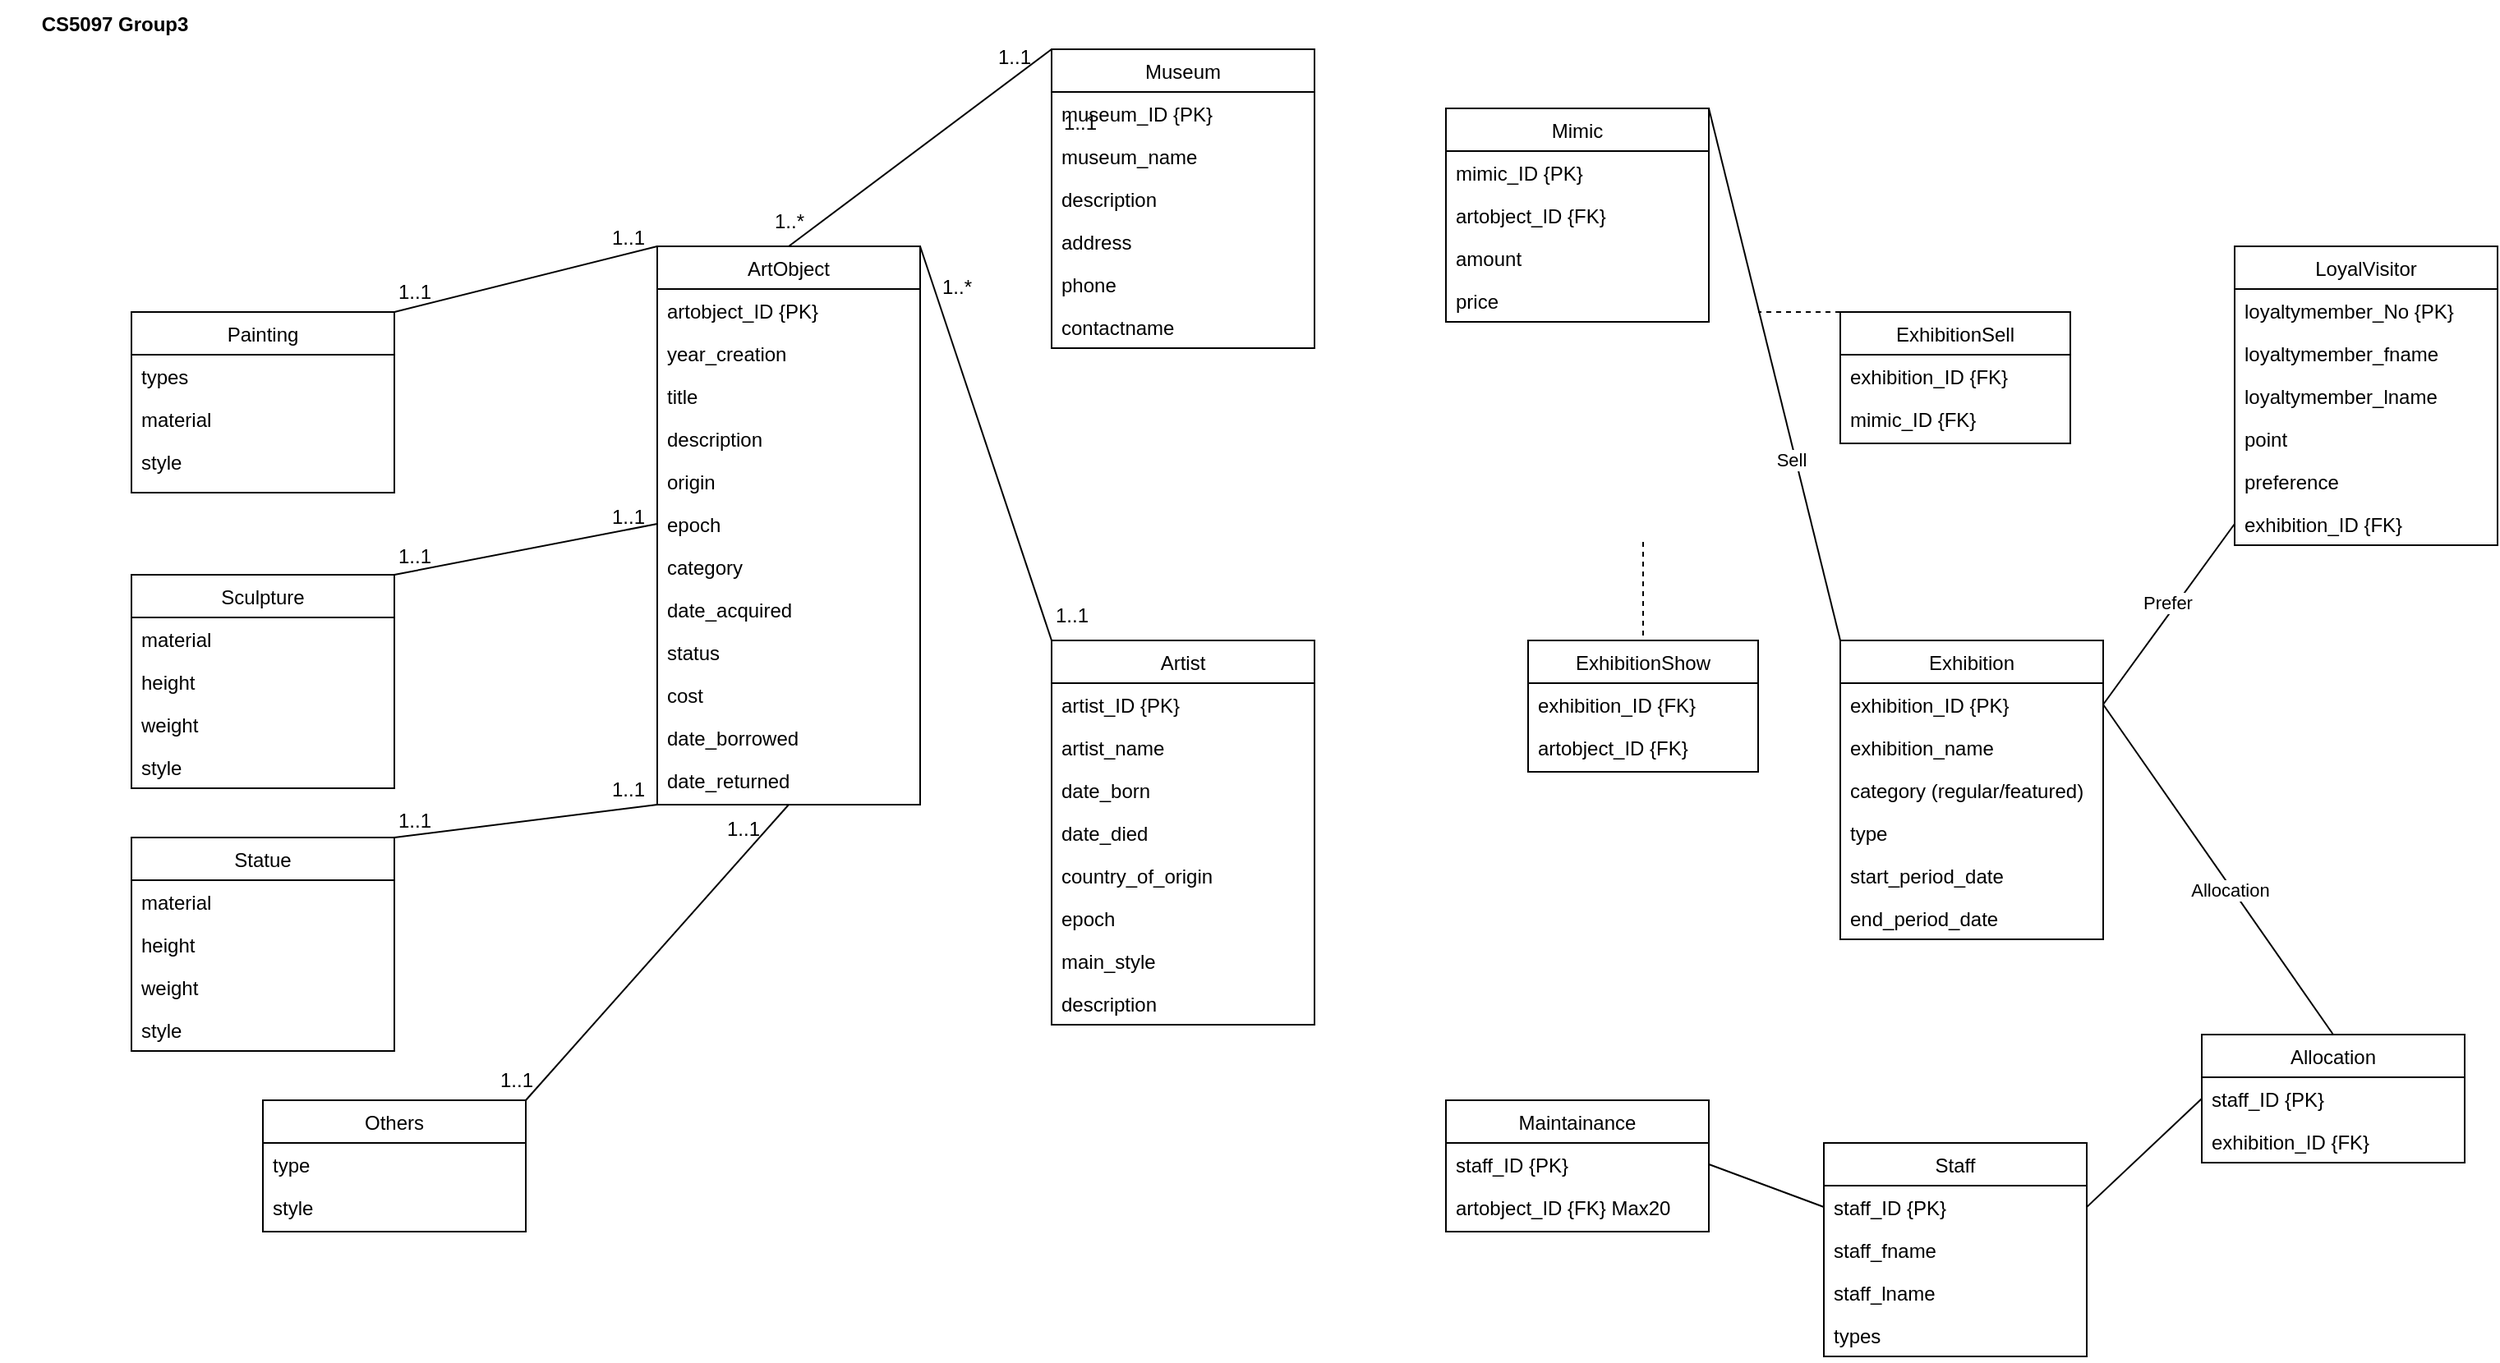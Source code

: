 <mxfile version="24.9.1">
  <diagram name="Page-1" id="JDJ7PWrVUhdgaHrhfXkj">
    <mxGraphModel dx="1750" dy="942" grid="1" gridSize="10" guides="1" tooltips="1" connect="1" arrows="1" fold="1" page="1" pageScale="1" pageWidth="850" pageHeight="1100" math="0" shadow="0">
      <root>
        <mxCell id="0" />
        <mxCell id="1" parent="0" />
        <mxCell id="hObOGByZJFIvPkUHowUo-1" value="Museum" style="swimlane;fontStyle=0;align=center;verticalAlign=top;childLayout=stackLayout;horizontal=1;startSize=26;horizontalStack=0;resizeParent=1;resizeLast=0;collapsible=1;marginBottom=0;rounded=0;shadow=0;strokeWidth=1;" parent="1" vertex="1">
          <mxGeometry x="640" y="40" width="160" height="182" as="geometry">
            <mxRectangle x="130" y="380" width="160" height="26" as="alternateBounds" />
          </mxGeometry>
        </mxCell>
        <mxCell id="hObOGByZJFIvPkUHowUo-2" value="museum_ID {PK}" style="text;align=left;verticalAlign=top;spacingLeft=4;spacingRight=4;overflow=hidden;rotatable=0;points=[[0,0.5],[1,0.5]];portConstraint=eastwest;" parent="hObOGByZJFIvPkUHowUo-1" vertex="1">
          <mxGeometry y="26" width="160" height="26" as="geometry" />
        </mxCell>
        <mxCell id="hObOGByZJFIvPkUHowUo-3" value="museum_name" style="text;align=left;verticalAlign=top;spacingLeft=4;spacingRight=4;overflow=hidden;rotatable=0;points=[[0,0.5],[1,0.5]];portConstraint=eastwest;" parent="hObOGByZJFIvPkUHowUo-1" vertex="1">
          <mxGeometry y="52" width="160" height="26" as="geometry" />
        </mxCell>
        <mxCell id="hObOGByZJFIvPkUHowUo-4" value="description" style="text;align=left;verticalAlign=top;spacingLeft=4;spacingRight=4;overflow=hidden;rotatable=0;points=[[0,0.5],[1,0.5]];portConstraint=eastwest;" parent="hObOGByZJFIvPkUHowUo-1" vertex="1">
          <mxGeometry y="78" width="160" height="26" as="geometry" />
        </mxCell>
        <mxCell id="hObOGByZJFIvPkUHowUo-5" value="address" style="text;align=left;verticalAlign=top;spacingLeft=4;spacingRight=4;overflow=hidden;rotatable=0;points=[[0,0.5],[1,0.5]];portConstraint=eastwest;" parent="hObOGByZJFIvPkUHowUo-1" vertex="1">
          <mxGeometry y="104" width="160" height="26" as="geometry" />
        </mxCell>
        <mxCell id="hObOGByZJFIvPkUHowUo-6" value="phone" style="text;align=left;verticalAlign=top;spacingLeft=4;spacingRight=4;overflow=hidden;rotatable=0;points=[[0,0.5],[1,0.5]];portConstraint=eastwest;" parent="hObOGByZJFIvPkUHowUo-1" vertex="1">
          <mxGeometry y="130" width="160" height="26" as="geometry" />
        </mxCell>
        <mxCell id="hObOGByZJFIvPkUHowUo-7" value="contactname" style="text;align=left;verticalAlign=top;spacingLeft=4;spacingRight=4;overflow=hidden;rotatable=0;points=[[0,0.5],[1,0.5]];portConstraint=eastwest;" parent="hObOGByZJFIvPkUHowUo-1" vertex="1">
          <mxGeometry y="156" width="160" height="26" as="geometry" />
        </mxCell>
        <mxCell id="hObOGByZJFIvPkUHowUo-8" value="ArtObject" style="swimlane;fontStyle=0;align=center;verticalAlign=top;childLayout=stackLayout;horizontal=1;startSize=26;horizontalStack=0;resizeParent=1;resizeLast=0;collapsible=1;marginBottom=0;rounded=0;shadow=0;strokeWidth=1;" parent="1" vertex="1">
          <mxGeometry x="400" y="160" width="160" height="340" as="geometry">
            <mxRectangle x="130" y="380" width="160" height="26" as="alternateBounds" />
          </mxGeometry>
        </mxCell>
        <mxCell id="hObOGByZJFIvPkUHowUo-9" value="artobject_ID {PK}" style="text;align=left;verticalAlign=top;spacingLeft=4;spacingRight=4;overflow=hidden;rotatable=0;points=[[0,0.5],[1,0.5]];portConstraint=eastwest;" parent="hObOGByZJFIvPkUHowUo-8" vertex="1">
          <mxGeometry y="26" width="160" height="26" as="geometry" />
        </mxCell>
        <mxCell id="hObOGByZJFIvPkUHowUo-11" value="year_creation" style="text;align=left;verticalAlign=top;spacingLeft=4;spacingRight=4;overflow=hidden;rotatable=0;points=[[0,0.5],[1,0.5]];portConstraint=eastwest;" parent="hObOGByZJFIvPkUHowUo-8" vertex="1">
          <mxGeometry y="52" width="160" height="26" as="geometry" />
        </mxCell>
        <mxCell id="hObOGByZJFIvPkUHowUo-12" value="title" style="text;align=left;verticalAlign=top;spacingLeft=4;spacingRight=4;overflow=hidden;rotatable=0;points=[[0,0.5],[1,0.5]];portConstraint=eastwest;" parent="hObOGByZJFIvPkUHowUo-8" vertex="1">
          <mxGeometry y="78" width="160" height="26" as="geometry" />
        </mxCell>
        <mxCell id="hObOGByZJFIvPkUHowUo-13" value="description" style="text;align=left;verticalAlign=top;spacingLeft=4;spacingRight=4;overflow=hidden;rotatable=0;points=[[0,0.5],[1,0.5]];portConstraint=eastwest;" parent="hObOGByZJFIvPkUHowUo-8" vertex="1">
          <mxGeometry y="104" width="160" height="26" as="geometry" />
        </mxCell>
        <mxCell id="hObOGByZJFIvPkUHowUo-14" value="origin" style="text;align=left;verticalAlign=top;spacingLeft=4;spacingRight=4;overflow=hidden;rotatable=0;points=[[0,0.5],[1,0.5]];portConstraint=eastwest;" parent="hObOGByZJFIvPkUHowUo-8" vertex="1">
          <mxGeometry y="130" width="160" height="26" as="geometry" />
        </mxCell>
        <mxCell id="hObOGByZJFIvPkUHowUo-15" value="epoch" style="text;align=left;verticalAlign=top;spacingLeft=4;spacingRight=4;overflow=hidden;rotatable=0;points=[[0,0.5],[1,0.5]];portConstraint=eastwest;" parent="hObOGByZJFIvPkUHowUo-8" vertex="1">
          <mxGeometry y="156" width="160" height="26" as="geometry" />
        </mxCell>
        <mxCell id="hObOGByZJFIvPkUHowUo-16" value="category" style="text;align=left;verticalAlign=top;spacingLeft=4;spacingRight=4;overflow=hidden;rotatable=0;points=[[0,0.5],[1,0.5]];portConstraint=eastwest;" parent="hObOGByZJFIvPkUHowUo-8" vertex="1">
          <mxGeometry y="182" width="160" height="26" as="geometry" />
        </mxCell>
        <mxCell id="hObOGByZJFIvPkUHowUo-17" value="date_acquired" style="text;align=left;verticalAlign=top;spacingLeft=4;spacingRight=4;overflow=hidden;rotatable=0;points=[[0,0.5],[1,0.5]];portConstraint=eastwest;" parent="hObOGByZJFIvPkUHowUo-8" vertex="1">
          <mxGeometry y="208" width="160" height="26" as="geometry" />
        </mxCell>
        <mxCell id="hObOGByZJFIvPkUHowUo-18" value="status" style="text;align=left;verticalAlign=top;spacingLeft=4;spacingRight=4;overflow=hidden;rotatable=0;points=[[0,0.5],[1,0.5]];portConstraint=eastwest;" parent="hObOGByZJFIvPkUHowUo-8" vertex="1">
          <mxGeometry y="234" width="160" height="26" as="geometry" />
        </mxCell>
        <mxCell id="hObOGByZJFIvPkUHowUo-19" value="cost" style="text;align=left;verticalAlign=top;spacingLeft=4;spacingRight=4;overflow=hidden;rotatable=0;points=[[0,0.5],[1,0.5]];portConstraint=eastwest;" parent="hObOGByZJFIvPkUHowUo-8" vertex="1">
          <mxGeometry y="260" width="160" height="26" as="geometry" />
        </mxCell>
        <mxCell id="hObOGByZJFIvPkUHowUo-21" value="date_borrowed" style="text;align=left;verticalAlign=top;spacingLeft=4;spacingRight=4;overflow=hidden;rotatable=0;points=[[0,0.5],[1,0.5]];portConstraint=eastwest;" parent="hObOGByZJFIvPkUHowUo-8" vertex="1">
          <mxGeometry y="286" width="160" height="26" as="geometry" />
        </mxCell>
        <mxCell id="hObOGByZJFIvPkUHowUo-22" value="date_returned" style="text;align=left;verticalAlign=top;spacingLeft=4;spacingRight=4;overflow=hidden;rotatable=0;points=[[0,0.5],[1,0.5]];portConstraint=eastwest;" parent="hObOGByZJFIvPkUHowUo-8" vertex="1">
          <mxGeometry y="312" width="160" height="26" as="geometry" />
        </mxCell>
        <mxCell id="hObOGByZJFIvPkUHowUo-23" value="Artist" style="swimlane;fontStyle=0;align=center;verticalAlign=top;childLayout=stackLayout;horizontal=1;startSize=26;horizontalStack=0;resizeParent=1;resizeLast=0;collapsible=1;marginBottom=0;rounded=0;shadow=0;strokeWidth=1;" parent="1" vertex="1">
          <mxGeometry x="640" y="400" width="160" height="234" as="geometry">
            <mxRectangle x="130" y="380" width="160" height="26" as="alternateBounds" />
          </mxGeometry>
        </mxCell>
        <mxCell id="hObOGByZJFIvPkUHowUo-24" value="artist_ID {PK}" style="text;align=left;verticalAlign=top;spacingLeft=4;spacingRight=4;overflow=hidden;rotatable=0;points=[[0,0.5],[1,0.5]];portConstraint=eastwest;" parent="hObOGByZJFIvPkUHowUo-23" vertex="1">
          <mxGeometry y="26" width="160" height="26" as="geometry" />
        </mxCell>
        <mxCell id="hObOGByZJFIvPkUHowUo-25" value="artist_name" style="text;align=left;verticalAlign=top;spacingLeft=4;spacingRight=4;overflow=hidden;rotatable=0;points=[[0,0.5],[1,0.5]];portConstraint=eastwest;" parent="hObOGByZJFIvPkUHowUo-23" vertex="1">
          <mxGeometry y="52" width="160" height="26" as="geometry" />
        </mxCell>
        <mxCell id="hObOGByZJFIvPkUHowUo-26" value="date_born" style="text;align=left;verticalAlign=top;spacingLeft=4;spacingRight=4;overflow=hidden;rotatable=0;points=[[0,0.5],[1,0.5]];portConstraint=eastwest;" parent="hObOGByZJFIvPkUHowUo-23" vertex="1">
          <mxGeometry y="78" width="160" height="26" as="geometry" />
        </mxCell>
        <mxCell id="hObOGByZJFIvPkUHowUo-27" value="date_died" style="text;align=left;verticalAlign=top;spacingLeft=4;spacingRight=4;overflow=hidden;rotatable=0;points=[[0,0.5],[1,0.5]];portConstraint=eastwest;" parent="hObOGByZJFIvPkUHowUo-23" vertex="1">
          <mxGeometry y="104" width="160" height="26" as="geometry" />
        </mxCell>
        <mxCell id="hObOGByZJFIvPkUHowUo-28" value="country_of_origin" style="text;align=left;verticalAlign=top;spacingLeft=4;spacingRight=4;overflow=hidden;rotatable=0;points=[[0,0.5],[1,0.5]];portConstraint=eastwest;" parent="hObOGByZJFIvPkUHowUo-23" vertex="1">
          <mxGeometry y="130" width="160" height="26" as="geometry" />
        </mxCell>
        <mxCell id="hObOGByZJFIvPkUHowUo-29" value="epoch" style="text;align=left;verticalAlign=top;spacingLeft=4;spacingRight=4;overflow=hidden;rotatable=0;points=[[0,0.5],[1,0.5]];portConstraint=eastwest;" parent="hObOGByZJFIvPkUHowUo-23" vertex="1">
          <mxGeometry y="156" width="160" height="26" as="geometry" />
        </mxCell>
        <mxCell id="hObOGByZJFIvPkUHowUo-30" value="main_style" style="text;align=left;verticalAlign=top;spacingLeft=4;spacingRight=4;overflow=hidden;rotatable=0;points=[[0,0.5],[1,0.5]];portConstraint=eastwest;" parent="hObOGByZJFIvPkUHowUo-23" vertex="1">
          <mxGeometry y="182" width="160" height="26" as="geometry" />
        </mxCell>
        <mxCell id="hObOGByZJFIvPkUHowUo-31" value="description" style="text;align=left;verticalAlign=top;spacingLeft=4;spacingRight=4;overflow=hidden;rotatable=0;points=[[0,0.5],[1,0.5]];portConstraint=eastwest;" parent="hObOGByZJFIvPkUHowUo-23" vertex="1">
          <mxGeometry y="208" width="160" height="26" as="geometry" />
        </mxCell>
        <mxCell id="hObOGByZJFIvPkUHowUo-33" value="Painting" style="swimlane;fontStyle=0;align=center;verticalAlign=top;childLayout=stackLayout;horizontal=1;startSize=26;horizontalStack=0;resizeParent=1;resizeLast=0;collapsible=1;marginBottom=0;rounded=0;shadow=0;strokeWidth=1;" parent="1" vertex="1">
          <mxGeometry x="80" y="200" width="160" height="110" as="geometry">
            <mxRectangle x="130" y="380" width="160" height="26" as="alternateBounds" />
          </mxGeometry>
        </mxCell>
        <mxCell id="hObOGByZJFIvPkUHowUo-35" value="types" style="text;align=left;verticalAlign=top;spacingLeft=4;spacingRight=4;overflow=hidden;rotatable=0;points=[[0,0.5],[1,0.5]];portConstraint=eastwest;" parent="hObOGByZJFIvPkUHowUo-33" vertex="1">
          <mxGeometry y="26" width="160" height="26" as="geometry" />
        </mxCell>
        <mxCell id="hObOGByZJFIvPkUHowUo-36" value="material" style="text;align=left;verticalAlign=top;spacingLeft=4;spacingRight=4;overflow=hidden;rotatable=0;points=[[0,0.5],[1,0.5]];portConstraint=eastwest;" parent="hObOGByZJFIvPkUHowUo-33" vertex="1">
          <mxGeometry y="52" width="160" height="26" as="geometry" />
        </mxCell>
        <mxCell id="hObOGByZJFIvPkUHowUo-37" value="style" style="text;align=left;verticalAlign=top;spacingLeft=4;spacingRight=4;overflow=hidden;rotatable=0;points=[[0,0.5],[1,0.5]];portConstraint=eastwest;" parent="hObOGByZJFIvPkUHowUo-33" vertex="1">
          <mxGeometry y="78" width="160" height="26" as="geometry" />
        </mxCell>
        <mxCell id="hObOGByZJFIvPkUHowUo-38" value="Sculpture" style="swimlane;fontStyle=0;align=center;verticalAlign=top;childLayout=stackLayout;horizontal=1;startSize=26;horizontalStack=0;resizeParent=1;resizeLast=0;collapsible=1;marginBottom=0;rounded=0;shadow=0;strokeWidth=1;" parent="1" vertex="1">
          <mxGeometry x="80" y="360" width="160" height="130" as="geometry">
            <mxRectangle x="130" y="380" width="160" height="26" as="alternateBounds" />
          </mxGeometry>
        </mxCell>
        <mxCell id="hObOGByZJFIvPkUHowUo-40" value="material" style="text;align=left;verticalAlign=top;spacingLeft=4;spacingRight=4;overflow=hidden;rotatable=0;points=[[0,0.5],[1,0.5]];portConstraint=eastwest;" parent="hObOGByZJFIvPkUHowUo-38" vertex="1">
          <mxGeometry y="26" width="160" height="26" as="geometry" />
        </mxCell>
        <mxCell id="hObOGByZJFIvPkUHowUo-41" value="height" style="text;align=left;verticalAlign=top;spacingLeft=4;spacingRight=4;overflow=hidden;rotatable=0;points=[[0,0.5],[1,0.5]];portConstraint=eastwest;" parent="hObOGByZJFIvPkUHowUo-38" vertex="1">
          <mxGeometry y="52" width="160" height="26" as="geometry" />
        </mxCell>
        <mxCell id="hObOGByZJFIvPkUHowUo-42" value="weight" style="text;align=left;verticalAlign=top;spacingLeft=4;spacingRight=4;overflow=hidden;rotatable=0;points=[[0,0.5],[1,0.5]];portConstraint=eastwest;" parent="hObOGByZJFIvPkUHowUo-38" vertex="1">
          <mxGeometry y="78" width="160" height="26" as="geometry" />
        </mxCell>
        <mxCell id="hObOGByZJFIvPkUHowUo-43" value="style" style="text;align=left;verticalAlign=top;spacingLeft=4;spacingRight=4;overflow=hidden;rotatable=0;points=[[0,0.5],[1,0.5]];portConstraint=eastwest;" parent="hObOGByZJFIvPkUHowUo-38" vertex="1">
          <mxGeometry y="104" width="160" height="26" as="geometry" />
        </mxCell>
        <mxCell id="hObOGByZJFIvPkUHowUo-44" value="Others" style="swimlane;fontStyle=0;align=center;verticalAlign=top;childLayout=stackLayout;horizontal=1;startSize=26;horizontalStack=0;resizeParent=1;resizeLast=0;collapsible=1;marginBottom=0;rounded=0;shadow=0;strokeWidth=1;" parent="1" vertex="1">
          <mxGeometry x="160" y="680" width="160" height="80" as="geometry">
            <mxRectangle x="130" y="380" width="160" height="26" as="alternateBounds" />
          </mxGeometry>
        </mxCell>
        <mxCell id="hObOGByZJFIvPkUHowUo-46" value="type" style="text;align=left;verticalAlign=top;spacingLeft=4;spacingRight=4;overflow=hidden;rotatable=0;points=[[0,0.5],[1,0.5]];portConstraint=eastwest;" parent="hObOGByZJFIvPkUHowUo-44" vertex="1">
          <mxGeometry y="26" width="160" height="26" as="geometry" />
        </mxCell>
        <mxCell id="hObOGByZJFIvPkUHowUo-47" value="style" style="text;align=left;verticalAlign=top;spacingLeft=4;spacingRight=4;overflow=hidden;rotatable=0;points=[[0,0.5],[1,0.5]];portConstraint=eastwest;" parent="hObOGByZJFIvPkUHowUo-44" vertex="1">
          <mxGeometry y="52" width="160" height="26" as="geometry" />
        </mxCell>
        <mxCell id="hObOGByZJFIvPkUHowUo-52" value="Statue" style="swimlane;fontStyle=0;align=center;verticalAlign=top;childLayout=stackLayout;horizontal=1;startSize=26;horizontalStack=0;resizeParent=1;resizeLast=0;collapsible=1;marginBottom=0;rounded=0;shadow=0;strokeWidth=1;" parent="1" vertex="1">
          <mxGeometry x="80" y="520" width="160" height="130" as="geometry">
            <mxRectangle x="130" y="380" width="160" height="26" as="alternateBounds" />
          </mxGeometry>
        </mxCell>
        <mxCell id="hObOGByZJFIvPkUHowUo-54" value="material" style="text;align=left;verticalAlign=top;spacingLeft=4;spacingRight=4;overflow=hidden;rotatable=0;points=[[0,0.5],[1,0.5]];portConstraint=eastwest;" parent="hObOGByZJFIvPkUHowUo-52" vertex="1">
          <mxGeometry y="26" width="160" height="26" as="geometry" />
        </mxCell>
        <mxCell id="hObOGByZJFIvPkUHowUo-55" value="height" style="text;align=left;verticalAlign=top;spacingLeft=4;spacingRight=4;overflow=hidden;rotatable=0;points=[[0,0.5],[1,0.5]];portConstraint=eastwest;" parent="hObOGByZJFIvPkUHowUo-52" vertex="1">
          <mxGeometry y="52" width="160" height="26" as="geometry" />
        </mxCell>
        <mxCell id="hObOGByZJFIvPkUHowUo-56" value="weight" style="text;align=left;verticalAlign=top;spacingLeft=4;spacingRight=4;overflow=hidden;rotatable=0;points=[[0,0.5],[1,0.5]];portConstraint=eastwest;" parent="hObOGByZJFIvPkUHowUo-52" vertex="1">
          <mxGeometry y="78" width="160" height="26" as="geometry" />
        </mxCell>
        <mxCell id="hObOGByZJFIvPkUHowUo-57" value="style" style="text;align=left;verticalAlign=top;spacingLeft=4;spacingRight=4;overflow=hidden;rotatable=0;points=[[0,0.5],[1,0.5]];portConstraint=eastwest;" parent="hObOGByZJFIvPkUHowUo-52" vertex="1">
          <mxGeometry y="104" width="160" height="26" as="geometry" />
        </mxCell>
        <mxCell id="hObOGByZJFIvPkUHowUo-60" value="Exhibition" style="swimlane;fontStyle=0;align=center;verticalAlign=top;childLayout=stackLayout;horizontal=1;startSize=26;horizontalStack=0;resizeParent=1;resizeLast=0;collapsible=1;marginBottom=0;rounded=0;shadow=0;strokeWidth=1;" parent="1" vertex="1">
          <mxGeometry x="1120" y="400" width="160" height="182" as="geometry">
            <mxRectangle x="130" y="380" width="160" height="26" as="alternateBounds" />
          </mxGeometry>
        </mxCell>
        <mxCell id="hObOGByZJFIvPkUHowUo-61" value="exhibition_ID {PK}" style="text;align=left;verticalAlign=top;spacingLeft=4;spacingRight=4;overflow=hidden;rotatable=0;points=[[0,0.5],[1,0.5]];portConstraint=eastwest;" parent="hObOGByZJFIvPkUHowUo-60" vertex="1">
          <mxGeometry y="26" width="160" height="26" as="geometry" />
        </mxCell>
        <mxCell id="hObOGByZJFIvPkUHowUo-62" value="exhibition_name" style="text;align=left;verticalAlign=top;spacingLeft=4;spacingRight=4;overflow=hidden;rotatable=0;points=[[0,0.5],[1,0.5]];portConstraint=eastwest;" parent="hObOGByZJFIvPkUHowUo-60" vertex="1">
          <mxGeometry y="52" width="160" height="26" as="geometry" />
        </mxCell>
        <mxCell id="hObOGByZJFIvPkUHowUo-63" value="category (regular/featured)" style="text;align=left;verticalAlign=top;spacingLeft=4;spacingRight=4;overflow=hidden;rotatable=0;points=[[0,0.5],[1,0.5]];portConstraint=eastwest;" parent="hObOGByZJFIvPkUHowUo-60" vertex="1">
          <mxGeometry y="78" width="160" height="26" as="geometry" />
        </mxCell>
        <mxCell id="hObOGByZJFIvPkUHowUo-64" value="type" style="text;align=left;verticalAlign=top;spacingLeft=4;spacingRight=4;overflow=hidden;rotatable=0;points=[[0,0.5],[1,0.5]];portConstraint=eastwest;" parent="hObOGByZJFIvPkUHowUo-60" vertex="1">
          <mxGeometry y="104" width="160" height="26" as="geometry" />
        </mxCell>
        <mxCell id="hObOGByZJFIvPkUHowUo-65" value="start_period_date" style="text;align=left;verticalAlign=top;spacingLeft=4;spacingRight=4;overflow=hidden;rotatable=0;points=[[0,0.5],[1,0.5]];portConstraint=eastwest;" parent="hObOGByZJFIvPkUHowUo-60" vertex="1">
          <mxGeometry y="130" width="160" height="26" as="geometry" />
        </mxCell>
        <mxCell id="hObOGByZJFIvPkUHowUo-66" value="end_period_date" style="text;align=left;verticalAlign=top;spacingLeft=4;spacingRight=4;overflow=hidden;rotatable=0;points=[[0,0.5],[1,0.5]];portConstraint=eastwest;" parent="hObOGByZJFIvPkUHowUo-60" vertex="1">
          <mxGeometry y="156" width="160" height="26" as="geometry" />
        </mxCell>
        <mxCell id="hObOGByZJFIvPkUHowUo-67" value="Mimic" style="swimlane;fontStyle=0;align=center;verticalAlign=top;childLayout=stackLayout;horizontal=1;startSize=26;horizontalStack=0;resizeParent=1;resizeLast=0;collapsible=1;marginBottom=0;rounded=0;shadow=0;strokeWidth=1;" parent="1" vertex="1">
          <mxGeometry x="880" y="76" width="160" height="130" as="geometry">
            <mxRectangle x="130" y="380" width="160" height="26" as="alternateBounds" />
          </mxGeometry>
        </mxCell>
        <mxCell id="hObOGByZJFIvPkUHowUo-68" value="mimic_ID {PK}" style="text;align=left;verticalAlign=top;spacingLeft=4;spacingRight=4;overflow=hidden;rotatable=0;points=[[0,0.5],[1,0.5]];portConstraint=eastwest;" parent="hObOGByZJFIvPkUHowUo-67" vertex="1">
          <mxGeometry y="26" width="160" height="26" as="geometry" />
        </mxCell>
        <mxCell id="hObOGByZJFIvPkUHowUo-69" value="artobject_ID {FK}" style="text;align=left;verticalAlign=top;spacingLeft=4;spacingRight=4;overflow=hidden;rotatable=0;points=[[0,0.5],[1,0.5]];portConstraint=eastwest;" parent="hObOGByZJFIvPkUHowUo-67" vertex="1">
          <mxGeometry y="52" width="160" height="26" as="geometry" />
        </mxCell>
        <mxCell id="hObOGByZJFIvPkUHowUo-70" value="amount" style="text;align=left;verticalAlign=top;spacingLeft=4;spacingRight=4;overflow=hidden;rotatable=0;points=[[0,0.5],[1,0.5]];portConstraint=eastwest;" parent="hObOGByZJFIvPkUHowUo-67" vertex="1">
          <mxGeometry y="78" width="160" height="26" as="geometry" />
        </mxCell>
        <mxCell id="hObOGByZJFIvPkUHowUo-71" value="price" style="text;align=left;verticalAlign=top;spacingLeft=4;spacingRight=4;overflow=hidden;rotatable=0;points=[[0,0.5],[1,0.5]];portConstraint=eastwest;" parent="hObOGByZJFIvPkUHowUo-67" vertex="1">
          <mxGeometry y="104" width="160" height="26" as="geometry" />
        </mxCell>
        <mxCell id="hObOGByZJFIvPkUHowUo-72" value="LoyalVisitor" style="swimlane;fontStyle=0;align=center;verticalAlign=top;childLayout=stackLayout;horizontal=1;startSize=26;horizontalStack=0;resizeParent=1;resizeLast=0;collapsible=1;marginBottom=0;rounded=0;shadow=0;strokeWidth=1;" parent="1" vertex="1">
          <mxGeometry x="1360" y="160" width="160" height="182" as="geometry">
            <mxRectangle x="130" y="380" width="160" height="26" as="alternateBounds" />
          </mxGeometry>
        </mxCell>
        <mxCell id="hObOGByZJFIvPkUHowUo-73" value="loyaltymember_No {PK}" style="text;align=left;verticalAlign=top;spacingLeft=4;spacingRight=4;overflow=hidden;rotatable=0;points=[[0,0.5],[1,0.5]];portConstraint=eastwest;" parent="hObOGByZJFIvPkUHowUo-72" vertex="1">
          <mxGeometry y="26" width="160" height="26" as="geometry" />
        </mxCell>
        <mxCell id="hObOGByZJFIvPkUHowUo-74" value="loyaltymember_fname" style="text;align=left;verticalAlign=top;spacingLeft=4;spacingRight=4;overflow=hidden;rotatable=0;points=[[0,0.5],[1,0.5]];portConstraint=eastwest;" parent="hObOGByZJFIvPkUHowUo-72" vertex="1">
          <mxGeometry y="52" width="160" height="26" as="geometry" />
        </mxCell>
        <mxCell id="hObOGByZJFIvPkUHowUo-75" value="loyaltymember_lname" style="text;align=left;verticalAlign=top;spacingLeft=4;spacingRight=4;overflow=hidden;rotatable=0;points=[[0,0.5],[1,0.5]];portConstraint=eastwest;" parent="hObOGByZJFIvPkUHowUo-72" vertex="1">
          <mxGeometry y="78" width="160" height="26" as="geometry" />
        </mxCell>
        <mxCell id="hObOGByZJFIvPkUHowUo-76" value="point" style="text;align=left;verticalAlign=top;spacingLeft=4;spacingRight=4;overflow=hidden;rotatable=0;points=[[0,0.5],[1,0.5]];portConstraint=eastwest;" parent="hObOGByZJFIvPkUHowUo-72" vertex="1">
          <mxGeometry y="104" width="160" height="26" as="geometry" />
        </mxCell>
        <mxCell id="hObOGByZJFIvPkUHowUo-77" value="preference" style="text;align=left;verticalAlign=top;spacingLeft=4;spacingRight=4;overflow=hidden;rotatable=0;points=[[0,0.5],[1,0.5]];portConstraint=eastwest;" parent="hObOGByZJFIvPkUHowUo-72" vertex="1">
          <mxGeometry y="130" width="160" height="26" as="geometry" />
        </mxCell>
        <mxCell id="hObOGByZJFIvPkUHowUo-78" value="exhibition_ID {FK}" style="text;align=left;verticalAlign=top;spacingLeft=4;spacingRight=4;overflow=hidden;rotatable=0;points=[[0,0.5],[1,0.5]];portConstraint=eastwest;" parent="hObOGByZJFIvPkUHowUo-72" vertex="1">
          <mxGeometry y="156" width="160" height="26" as="geometry" />
        </mxCell>
        <mxCell id="hObOGByZJFIvPkUHowUo-79" value="Staff" style="swimlane;fontStyle=0;align=center;verticalAlign=top;childLayout=stackLayout;horizontal=1;startSize=26;horizontalStack=0;resizeParent=1;resizeLast=0;collapsible=1;marginBottom=0;rounded=0;shadow=0;strokeWidth=1;" parent="1" vertex="1">
          <mxGeometry x="1110" y="706" width="160" height="130" as="geometry">
            <mxRectangle x="130" y="380" width="160" height="26" as="alternateBounds" />
          </mxGeometry>
        </mxCell>
        <mxCell id="hObOGByZJFIvPkUHowUo-80" value="staff_ID {PK}" style="text;align=left;verticalAlign=top;spacingLeft=4;spacingRight=4;overflow=hidden;rotatable=0;points=[[0,0.5],[1,0.5]];portConstraint=eastwest;" parent="hObOGByZJFIvPkUHowUo-79" vertex="1">
          <mxGeometry y="26" width="160" height="26" as="geometry" />
        </mxCell>
        <mxCell id="hObOGByZJFIvPkUHowUo-81" value="staff_fname" style="text;align=left;verticalAlign=top;spacingLeft=4;spacingRight=4;overflow=hidden;rotatable=0;points=[[0,0.5],[1,0.5]];portConstraint=eastwest;" parent="hObOGByZJFIvPkUHowUo-79" vertex="1">
          <mxGeometry y="52" width="160" height="26" as="geometry" />
        </mxCell>
        <mxCell id="hObOGByZJFIvPkUHowUo-82" value="staff_lname" style="text;align=left;verticalAlign=top;spacingLeft=4;spacingRight=4;overflow=hidden;rotatable=0;points=[[0,0.5],[1,0.5]];portConstraint=eastwest;" parent="hObOGByZJFIvPkUHowUo-79" vertex="1">
          <mxGeometry y="78" width="160" height="26" as="geometry" />
        </mxCell>
        <mxCell id="hObOGByZJFIvPkUHowUo-83" value="types" style="text;align=left;verticalAlign=top;spacingLeft=4;spacingRight=4;overflow=hidden;rotatable=0;points=[[0,0.5],[1,0.5]];portConstraint=eastwest;" parent="hObOGByZJFIvPkUHowUo-79" vertex="1">
          <mxGeometry y="104" width="160" height="26" as="geometry" />
        </mxCell>
        <mxCell id="hObOGByZJFIvPkUHowUo-84" value="Maintainance" style="swimlane;fontStyle=0;align=center;verticalAlign=top;childLayout=stackLayout;horizontal=1;startSize=26;horizontalStack=0;resizeParent=1;resizeLast=0;collapsible=1;marginBottom=0;rounded=0;shadow=0;strokeWidth=1;" parent="1" vertex="1">
          <mxGeometry x="880" y="680" width="160" height="80" as="geometry">
            <mxRectangle x="130" y="380" width="160" height="26" as="alternateBounds" />
          </mxGeometry>
        </mxCell>
        <mxCell id="hObOGByZJFIvPkUHowUo-85" value="staff_ID {PK}" style="text;align=left;verticalAlign=top;spacingLeft=4;spacingRight=4;overflow=hidden;rotatable=0;points=[[0,0.5],[1,0.5]];portConstraint=eastwest;" parent="hObOGByZJFIvPkUHowUo-84" vertex="1">
          <mxGeometry y="26" width="160" height="26" as="geometry" />
        </mxCell>
        <mxCell id="hObOGByZJFIvPkUHowUo-86" value="artobject_ID {FK} Max20" style="text;align=left;verticalAlign=top;spacingLeft=4;spacingRight=4;overflow=hidden;rotatable=0;points=[[0,0.5],[1,0.5]];portConstraint=eastwest;" parent="hObOGByZJFIvPkUHowUo-84" vertex="1">
          <mxGeometry y="52" width="160" height="26" as="geometry" />
        </mxCell>
        <mxCell id="hObOGByZJFIvPkUHowUo-87" value="Allocation" style="swimlane;fontStyle=0;align=center;verticalAlign=top;childLayout=stackLayout;horizontal=1;startSize=26;horizontalStack=0;resizeParent=1;resizeLast=0;collapsible=1;marginBottom=0;rounded=0;shadow=0;strokeWidth=1;" parent="1" vertex="1">
          <mxGeometry x="1340" y="640" width="160" height="78" as="geometry">
            <mxRectangle x="130" y="380" width="160" height="26" as="alternateBounds" />
          </mxGeometry>
        </mxCell>
        <mxCell id="hObOGByZJFIvPkUHowUo-88" value="staff_ID {PK}" style="text;align=left;verticalAlign=top;spacingLeft=4;spacingRight=4;overflow=hidden;rotatable=0;points=[[0,0.5],[1,0.5]];portConstraint=eastwest;" parent="hObOGByZJFIvPkUHowUo-87" vertex="1">
          <mxGeometry y="26" width="160" height="26" as="geometry" />
        </mxCell>
        <mxCell id="hObOGByZJFIvPkUHowUo-89" value="exhibition_ID {FK}" style="text;align=left;verticalAlign=top;spacingLeft=4;spacingRight=4;overflow=hidden;rotatable=0;points=[[0,0.5],[1,0.5]];portConstraint=eastwest;" parent="hObOGByZJFIvPkUHowUo-87" vertex="1">
          <mxGeometry y="52" width="160" height="26" as="geometry" />
        </mxCell>
        <mxCell id="hObOGByZJFIvPkUHowUo-93" value="" style="endArrow=none;html=1;rounded=0;entryX=1;entryY=0.5;entryDx=0;entryDy=0;exitX=0;exitY=0.5;exitDx=0;exitDy=0;" parent="1" source="hObOGByZJFIvPkUHowUo-80" target="hObOGByZJFIvPkUHowUo-85" edge="1">
          <mxGeometry width="50" height="50" relative="1" as="geometry">
            <mxPoint x="1081" y="877" as="sourcePoint" />
            <mxPoint x="750" y="209" as="targetPoint" />
          </mxGeometry>
        </mxCell>
        <mxCell id="hObOGByZJFIvPkUHowUo-94" value="" style="endArrow=none;html=1;rounded=0;entryX=0;entryY=0.5;entryDx=0;entryDy=0;exitX=1;exitY=0.5;exitDx=0;exitDy=0;" parent="1" source="hObOGByZJFIvPkUHowUo-80" target="hObOGByZJFIvPkUHowUo-88" edge="1">
          <mxGeometry width="50" height="50" relative="1" as="geometry">
            <mxPoint x="1300" y="360" as="sourcePoint" />
            <mxPoint x="1190" y="410" as="targetPoint" />
          </mxGeometry>
        </mxCell>
        <mxCell id="hObOGByZJFIvPkUHowUo-95" value="" style="endArrow=none;html=1;rounded=0;entryX=0.5;entryY=0;entryDx=0;entryDy=0;exitX=1;exitY=0.5;exitDx=0;exitDy=0;" parent="1" source="hObOGByZJFIvPkUHowUo-61" target="hObOGByZJFIvPkUHowUo-87" edge="1">
          <mxGeometry width="50" height="50" relative="1" as="geometry">
            <mxPoint x="1350" y="329" as="sourcePoint" />
            <mxPoint x="1270" y="566" as="targetPoint" />
          </mxGeometry>
        </mxCell>
        <mxCell id="hObOGByZJFIvPkUHowUo-96" value="Allocation" style="edgeLabel;html=1;align=center;verticalAlign=middle;resizable=0;points=[];" parent="hObOGByZJFIvPkUHowUo-95" vertex="1" connectable="0">
          <mxGeometry x="0.091" relative="1" as="geometry">
            <mxPoint y="3" as="offset" />
          </mxGeometry>
        </mxCell>
        <mxCell id="hObOGByZJFIvPkUHowUo-99" value="ExhibitionShow" style="swimlane;fontStyle=0;align=center;verticalAlign=top;childLayout=stackLayout;horizontal=1;startSize=26;horizontalStack=0;resizeParent=1;resizeLast=0;collapsible=1;marginBottom=0;rounded=0;shadow=0;strokeWidth=1;" parent="1" vertex="1">
          <mxGeometry x="930" y="400" width="140" height="80" as="geometry">
            <mxRectangle x="130" y="380" width="160" height="26" as="alternateBounds" />
          </mxGeometry>
        </mxCell>
        <mxCell id="hObOGByZJFIvPkUHowUo-100" value="exhibition_ID {FK}" style="text;align=left;verticalAlign=top;spacingLeft=4;spacingRight=4;overflow=hidden;rotatable=0;points=[[0,0.5],[1,0.5]];portConstraint=eastwest;" parent="hObOGByZJFIvPkUHowUo-99" vertex="1">
          <mxGeometry y="26" width="140" height="26" as="geometry" />
        </mxCell>
        <mxCell id="hObOGByZJFIvPkUHowUo-101" value="artobject_ID {FK}" style="text;align=left;verticalAlign=top;spacingLeft=4;spacingRight=4;overflow=hidden;rotatable=0;points=[[0,0.5],[1,0.5]];portConstraint=eastwest;" parent="hObOGByZJFIvPkUHowUo-99" vertex="1">
          <mxGeometry y="52" width="140" height="26" as="geometry" />
        </mxCell>
        <mxCell id="hObOGByZJFIvPkUHowUo-102" value="" style="endArrow=none;dashed=1;html=1;rounded=0;entryX=0.5;entryY=0;entryDx=0;entryDy=0;" parent="1" target="hObOGByZJFIvPkUHowUo-99" edge="1">
          <mxGeometry width="50" height="50" relative="1" as="geometry">
            <mxPoint x="1000" y="340" as="sourcePoint" />
            <mxPoint x="1130" y="660" as="targetPoint" />
          </mxGeometry>
        </mxCell>
        <mxCell id="hObOGByZJFIvPkUHowUo-103" value="ExhibitionSell" style="swimlane;fontStyle=0;align=center;verticalAlign=top;childLayout=stackLayout;horizontal=1;startSize=26;horizontalStack=0;resizeParent=1;resizeLast=0;collapsible=1;marginBottom=0;rounded=0;shadow=0;strokeWidth=1;" parent="1" vertex="1">
          <mxGeometry x="1120" y="200" width="140" height="80" as="geometry">
            <mxRectangle x="130" y="380" width="160" height="26" as="alternateBounds" />
          </mxGeometry>
        </mxCell>
        <mxCell id="hObOGByZJFIvPkUHowUo-104" value="exhibition_ID {FK}" style="text;align=left;verticalAlign=top;spacingLeft=4;spacingRight=4;overflow=hidden;rotatable=0;points=[[0,0.5],[1,0.5]];portConstraint=eastwest;" parent="hObOGByZJFIvPkUHowUo-103" vertex="1">
          <mxGeometry y="26" width="140" height="26" as="geometry" />
        </mxCell>
        <mxCell id="hObOGByZJFIvPkUHowUo-105" value="mimic_ID {FK}" style="text;align=left;verticalAlign=top;spacingLeft=4;spacingRight=4;overflow=hidden;rotatable=0;points=[[0,0.5],[1,0.5]];portConstraint=eastwest;" parent="hObOGByZJFIvPkUHowUo-103" vertex="1">
          <mxGeometry y="52" width="140" height="26" as="geometry" />
        </mxCell>
        <mxCell id="hObOGByZJFIvPkUHowUo-106" value="" style="endArrow=none;html=1;rounded=0;exitX=0;exitY=0;exitDx=0;exitDy=0;entryX=1;entryY=0;entryDx=0;entryDy=0;" parent="1" source="hObOGByZJFIvPkUHowUo-60" target="hObOGByZJFIvPkUHowUo-67" edge="1">
          <mxGeometry width="50" height="50" relative="1" as="geometry">
            <mxPoint x="1110" y="650" as="sourcePoint" />
            <mxPoint x="610" y="89" as="targetPoint" />
          </mxGeometry>
        </mxCell>
        <mxCell id="hObOGByZJFIvPkUHowUo-107" value="Sell" style="edgeLabel;html=1;align=center;verticalAlign=middle;resizable=0;points=[];" parent="hObOGByZJFIvPkUHowUo-106" vertex="1" connectable="0">
          <mxGeometry x="-0.402" y="-1" relative="1" as="geometry">
            <mxPoint x="-7" y="-13" as="offset" />
          </mxGeometry>
        </mxCell>
        <mxCell id="hObOGByZJFIvPkUHowUo-108" value="" style="endArrow=none;dashed=1;html=1;rounded=0;exitX=0;exitY=0;exitDx=0;exitDy=0;" parent="1" source="hObOGByZJFIvPkUHowUo-103" edge="1">
          <mxGeometry width="50" height="50" relative="1" as="geometry">
            <mxPoint x="990" y="790" as="sourcePoint" />
            <mxPoint x="1070" y="200" as="targetPoint" />
          </mxGeometry>
        </mxCell>
        <mxCell id="hObOGByZJFIvPkUHowUo-109" value="" style="endArrow=none;html=1;rounded=0;entryX=0;entryY=0.5;entryDx=0;entryDy=0;exitX=1;exitY=0.5;exitDx=0;exitDy=0;" parent="1" source="hObOGByZJFIvPkUHowUo-61" target="hObOGByZJFIvPkUHowUo-78" edge="1">
          <mxGeometry width="50" height="50" relative="1" as="geometry">
            <mxPoint x="1190" y="689" as="sourcePoint" />
            <mxPoint x="1220" y="595" as="targetPoint" />
          </mxGeometry>
        </mxCell>
        <mxCell id="hObOGByZJFIvPkUHowUo-110" value="Prefer" style="edgeLabel;html=1;align=center;verticalAlign=middle;resizable=0;points=[];" parent="hObOGByZJFIvPkUHowUo-109" vertex="1" connectable="0">
          <mxGeometry x="0.071" y="5" relative="1" as="geometry">
            <mxPoint as="offset" />
          </mxGeometry>
        </mxCell>
        <mxCell id="hObOGByZJFIvPkUHowUo-111" value="CS5097 Group3" style="text;html=1;align=center;verticalAlign=middle;whiteSpace=wrap;rounded=0;fontStyle=1" parent="1" vertex="1">
          <mxGeometry y="10" width="140" height="30" as="geometry" />
        </mxCell>
        <mxCell id="FBa3XSZzlLhqjRXjvPKM-3" value="" style="endArrow=none;html=1;rounded=0;entryX=1;entryY=0;entryDx=0;entryDy=0;exitX=0;exitY=0;exitDx=0;exitDy=0;" edge="1" parent="1" source="hObOGByZJFIvPkUHowUo-23" target="hObOGByZJFIvPkUHowUo-8">
          <mxGeometry width="50" height="50" relative="1" as="geometry">
            <mxPoint x="760" y="240" as="sourcePoint" />
            <mxPoint x="1050" y="729" as="targetPoint" />
          </mxGeometry>
        </mxCell>
        <mxCell id="FBa3XSZzlLhqjRXjvPKM-4" value="1..1" style="text;html=1;align=center;verticalAlign=middle;whiteSpace=wrap;rounded=0;" vertex="1" parent="1">
          <mxGeometry x="630" y="370" width="45" height="30" as="geometry" />
        </mxCell>
        <mxCell id="FBa3XSZzlLhqjRXjvPKM-8" value="1..*" style="text;html=1;align=center;verticalAlign=middle;whiteSpace=wrap;rounded=0;" vertex="1" parent="1">
          <mxGeometry x="560" y="170" width="45" height="30" as="geometry" />
        </mxCell>
        <mxCell id="FBa3XSZzlLhqjRXjvPKM-10" value="" style="endArrow=none;html=1;rounded=0;entryX=1;entryY=0;entryDx=0;entryDy=0;exitX=0;exitY=0;exitDx=0;exitDy=0;" edge="1" parent="1" source="hObOGByZJFIvPkUHowUo-8" target="hObOGByZJFIvPkUHowUo-33">
          <mxGeometry width="50" height="50" relative="1" as="geometry">
            <mxPoint x="390" y="118" as="sourcePoint" />
            <mxPoint x="310" y="40" as="targetPoint" />
          </mxGeometry>
        </mxCell>
        <mxCell id="FBa3XSZzlLhqjRXjvPKM-11" value="" style="endArrow=none;html=1;rounded=0;entryX=0;entryY=0;entryDx=0;entryDy=0;exitX=0.5;exitY=0;exitDx=0;exitDy=0;" edge="1" parent="1" source="hObOGByZJFIvPkUHowUo-8" target="hObOGByZJFIvPkUHowUo-1">
          <mxGeometry width="50" height="50" relative="1" as="geometry">
            <mxPoint x="425" y="328" as="sourcePoint" />
            <mxPoint x="345" y="250" as="targetPoint" />
          </mxGeometry>
        </mxCell>
        <mxCell id="FBa3XSZzlLhqjRXjvPKM-12" value="1..1" style="text;html=1;align=center;verticalAlign=middle;whiteSpace=wrap;rounded=0;" vertex="1" parent="1">
          <mxGeometry x="595" y="30" width="45" height="30" as="geometry" />
        </mxCell>
        <mxCell id="FBa3XSZzlLhqjRXjvPKM-13" value="1..*" style="text;html=1;align=center;verticalAlign=middle;whiteSpace=wrap;rounded=0;" vertex="1" parent="1">
          <mxGeometry x="457.5" y="130" width="45" height="30" as="geometry" />
        </mxCell>
        <mxCell id="FBa3XSZzlLhqjRXjvPKM-16" value="" style="endArrow=none;html=1;rounded=0;entryX=1;entryY=0;entryDx=0;entryDy=0;exitX=0;exitY=0.5;exitDx=0;exitDy=0;" edge="1" parent="1" source="hObOGByZJFIvPkUHowUo-15" target="hObOGByZJFIvPkUHowUo-38">
          <mxGeometry width="50" height="50" relative="1" as="geometry">
            <mxPoint x="410" y="170" as="sourcePoint" />
            <mxPoint x="250" y="210" as="targetPoint" />
          </mxGeometry>
        </mxCell>
        <mxCell id="FBa3XSZzlLhqjRXjvPKM-17" value="" style="endArrow=none;html=1;rounded=0;entryX=1;entryY=0;entryDx=0;entryDy=0;exitX=0;exitY=1;exitDx=0;exitDy=0;" edge="1" parent="1" source="hObOGByZJFIvPkUHowUo-8" target="hObOGByZJFIvPkUHowUo-52">
          <mxGeometry width="50" height="50" relative="1" as="geometry">
            <mxPoint x="410" y="170" as="sourcePoint" />
            <mxPoint x="250" y="370" as="targetPoint" />
          </mxGeometry>
        </mxCell>
        <mxCell id="FBa3XSZzlLhqjRXjvPKM-18" value="" style="endArrow=none;html=1;rounded=0;entryX=1;entryY=0;entryDx=0;entryDy=0;exitX=0.5;exitY=1;exitDx=0;exitDy=0;" edge="1" parent="1" source="hObOGByZJFIvPkUHowUo-8" target="hObOGByZJFIvPkUHowUo-44">
          <mxGeometry width="50" height="50" relative="1" as="geometry">
            <mxPoint x="410" y="170" as="sourcePoint" />
            <mxPoint x="250" y="530" as="targetPoint" />
          </mxGeometry>
        </mxCell>
        <mxCell id="FBa3XSZzlLhqjRXjvPKM-19" value="1..1" style="text;html=1;align=center;verticalAlign=middle;whiteSpace=wrap;rounded=0;" vertex="1" parent="1">
          <mxGeometry x="230" y="176" width="45" height="24" as="geometry" />
        </mxCell>
        <mxCell id="FBa3XSZzlLhqjRXjvPKM-21" value="1..1" style="text;html=1;align=center;verticalAlign=middle;whiteSpace=wrap;rounded=0;" vertex="1" parent="1">
          <mxGeometry x="230" y="334" width="45" height="30" as="geometry" />
        </mxCell>
        <mxCell id="FBa3XSZzlLhqjRXjvPKM-22" value="1..1" style="text;html=1;align=center;verticalAlign=middle;whiteSpace=wrap;rounded=0;" vertex="1" parent="1">
          <mxGeometry x="230" y="495" width="45" height="30" as="geometry" />
        </mxCell>
        <mxCell id="FBa3XSZzlLhqjRXjvPKM-23" value="1..1" style="text;html=1;align=center;verticalAlign=middle;whiteSpace=wrap;rounded=0;" vertex="1" parent="1">
          <mxGeometry x="635" y="70" width="45" height="30" as="geometry" />
        </mxCell>
        <mxCell id="FBa3XSZzlLhqjRXjvPKM-25" value="1..1" style="text;html=1;align=center;verticalAlign=middle;whiteSpace=wrap;rounded=0;" vertex="1" parent="1">
          <mxGeometry x="292" y="653" width="45" height="30" as="geometry" />
        </mxCell>
        <mxCell id="FBa3XSZzlLhqjRXjvPKM-28" value="1..1" style="text;html=1;align=center;verticalAlign=middle;whiteSpace=wrap;rounded=0;" vertex="1" parent="1">
          <mxGeometry x="360" y="140" width="45" height="30" as="geometry" />
        </mxCell>
        <mxCell id="FBa3XSZzlLhqjRXjvPKM-31" value="1..1" style="text;html=1;align=center;verticalAlign=middle;whiteSpace=wrap;rounded=0;" vertex="1" parent="1">
          <mxGeometry x="360" y="476" width="45" height="30" as="geometry" />
        </mxCell>
        <mxCell id="FBa3XSZzlLhqjRXjvPKM-33" value="1..1" style="text;html=1;align=center;verticalAlign=middle;whiteSpace=wrap;rounded=0;" vertex="1" parent="1">
          <mxGeometry x="360" y="310" width="45" height="30" as="geometry" />
        </mxCell>
        <mxCell id="FBa3XSZzlLhqjRXjvPKM-34" value="1..1" style="text;html=1;align=center;verticalAlign=middle;whiteSpace=wrap;rounded=0;" vertex="1" parent="1">
          <mxGeometry x="430" y="500" width="45" height="30" as="geometry" />
        </mxCell>
      </root>
    </mxGraphModel>
  </diagram>
</mxfile>
